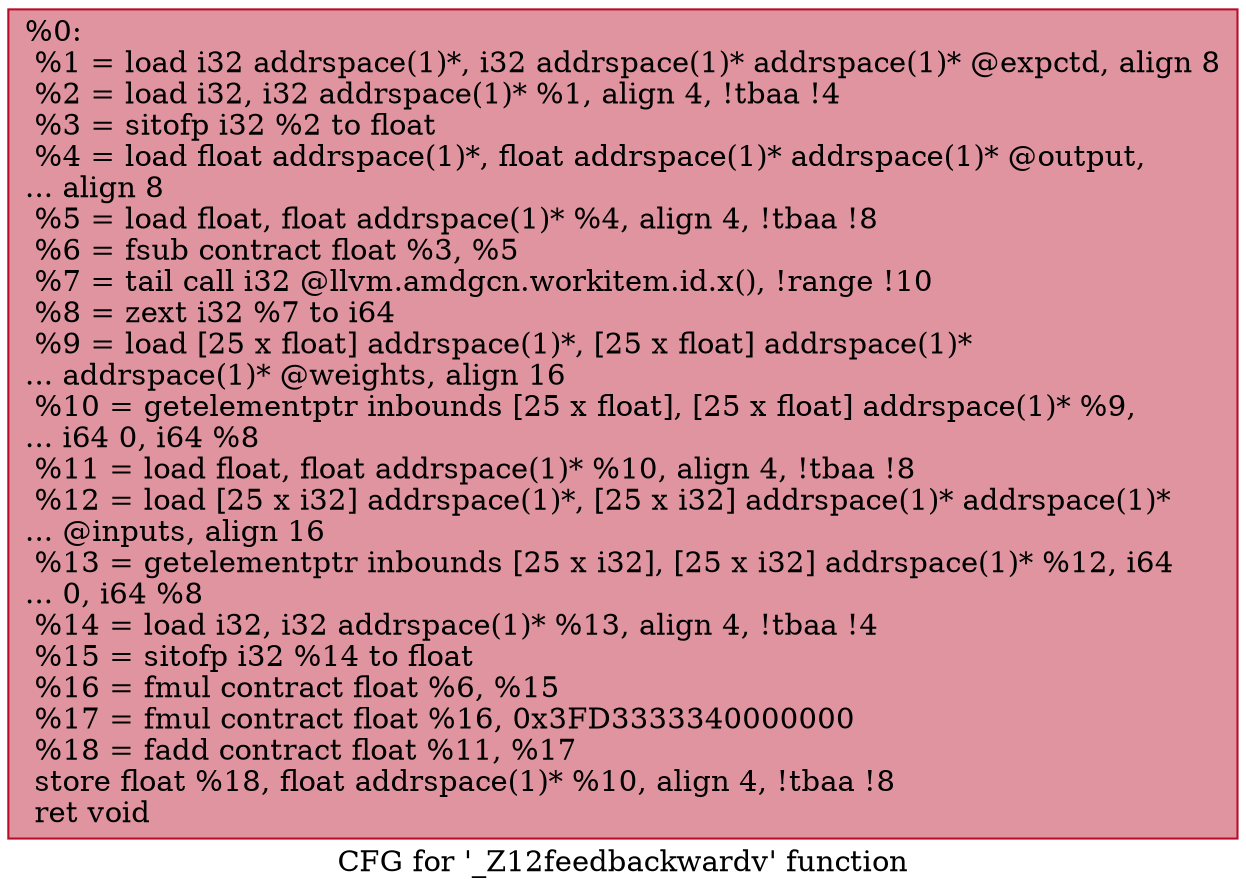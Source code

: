 digraph "CFG for '_Z12feedbackwardv' function" {
	label="CFG for '_Z12feedbackwardv' function";

	Node0x4e4b150 [shape=record,color="#b70d28ff", style=filled, fillcolor="#b70d2870",label="{%0:\l  %1 = load i32 addrspace(1)*, i32 addrspace(1)* addrspace(1)* @expctd, align 8\l  %2 = load i32, i32 addrspace(1)* %1, align 4, !tbaa !4\l  %3 = sitofp i32 %2 to float\l  %4 = load float addrspace(1)*, float addrspace(1)* addrspace(1)* @output,\l... align 8\l  %5 = load float, float addrspace(1)* %4, align 4, !tbaa !8\l  %6 = fsub contract float %3, %5\l  %7 = tail call i32 @llvm.amdgcn.workitem.id.x(), !range !10\l  %8 = zext i32 %7 to i64\l  %9 = load [25 x float] addrspace(1)*, [25 x float] addrspace(1)*\l... addrspace(1)* @weights, align 16\l  %10 = getelementptr inbounds [25 x float], [25 x float] addrspace(1)* %9,\l... i64 0, i64 %8\l  %11 = load float, float addrspace(1)* %10, align 4, !tbaa !8\l  %12 = load [25 x i32] addrspace(1)*, [25 x i32] addrspace(1)* addrspace(1)*\l... @inputs, align 16\l  %13 = getelementptr inbounds [25 x i32], [25 x i32] addrspace(1)* %12, i64\l... 0, i64 %8\l  %14 = load i32, i32 addrspace(1)* %13, align 4, !tbaa !4\l  %15 = sitofp i32 %14 to float\l  %16 = fmul contract float %6, %15\l  %17 = fmul contract float %16, 0x3FD3333340000000\l  %18 = fadd contract float %11, %17\l  store float %18, float addrspace(1)* %10, align 4, !tbaa !8\l  ret void\l}"];
}
